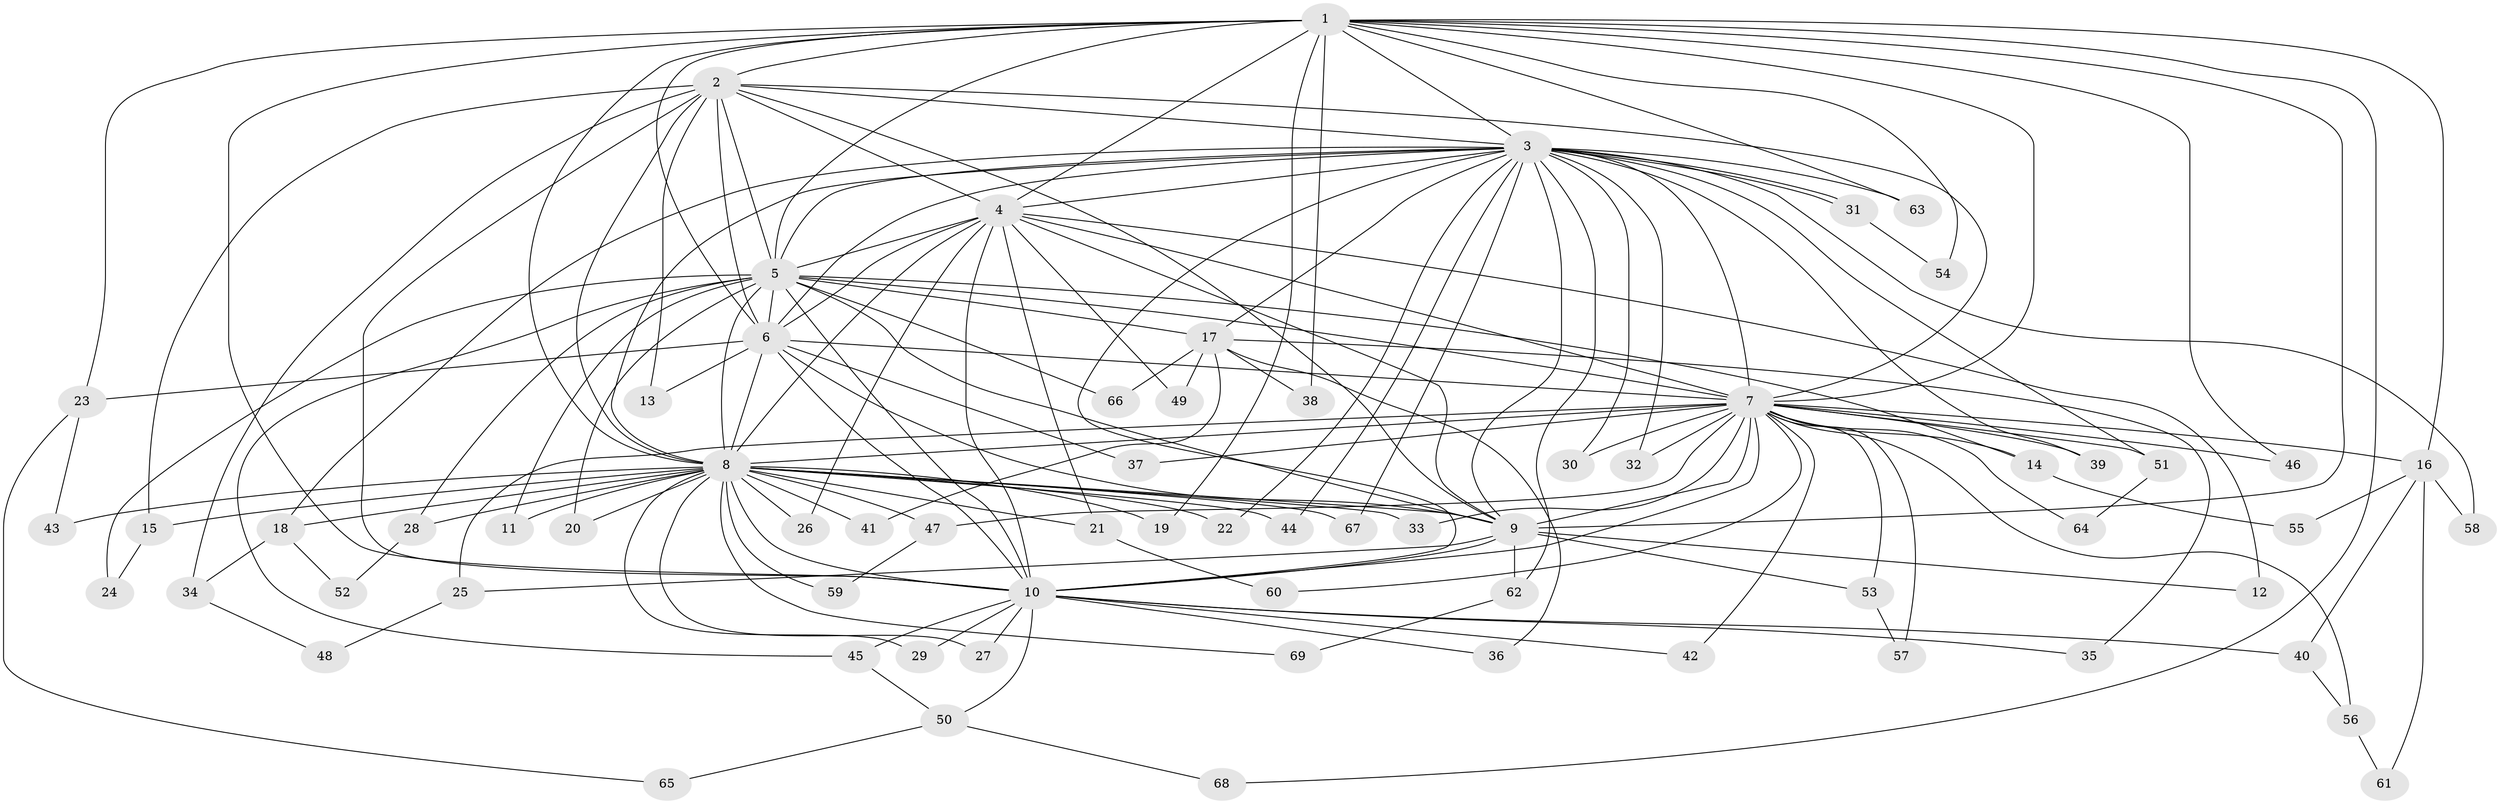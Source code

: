 // Generated by graph-tools (version 1.1) at 2025/01/03/09/25 03:01:33]
// undirected, 69 vertices, 163 edges
graph export_dot {
graph [start="1"]
  node [color=gray90,style=filled];
  1;
  2;
  3;
  4;
  5;
  6;
  7;
  8;
  9;
  10;
  11;
  12;
  13;
  14;
  15;
  16;
  17;
  18;
  19;
  20;
  21;
  22;
  23;
  24;
  25;
  26;
  27;
  28;
  29;
  30;
  31;
  32;
  33;
  34;
  35;
  36;
  37;
  38;
  39;
  40;
  41;
  42;
  43;
  44;
  45;
  46;
  47;
  48;
  49;
  50;
  51;
  52;
  53;
  54;
  55;
  56;
  57;
  58;
  59;
  60;
  61;
  62;
  63;
  64;
  65;
  66;
  67;
  68;
  69;
  1 -- 2;
  1 -- 3;
  1 -- 4;
  1 -- 5;
  1 -- 6;
  1 -- 7;
  1 -- 8;
  1 -- 9;
  1 -- 10;
  1 -- 16;
  1 -- 19;
  1 -- 23;
  1 -- 38;
  1 -- 46;
  1 -- 54;
  1 -- 63;
  1 -- 68;
  2 -- 3;
  2 -- 4;
  2 -- 5;
  2 -- 6;
  2 -- 7;
  2 -- 8;
  2 -- 9;
  2 -- 10;
  2 -- 13;
  2 -- 15;
  2 -- 34;
  3 -- 4;
  3 -- 5;
  3 -- 6;
  3 -- 7;
  3 -- 8;
  3 -- 9;
  3 -- 10;
  3 -- 17;
  3 -- 18;
  3 -- 22;
  3 -- 30;
  3 -- 31;
  3 -- 31;
  3 -- 32;
  3 -- 39;
  3 -- 44;
  3 -- 51;
  3 -- 58;
  3 -- 62;
  3 -- 63;
  3 -- 67;
  4 -- 5;
  4 -- 6;
  4 -- 7;
  4 -- 8;
  4 -- 9;
  4 -- 10;
  4 -- 12;
  4 -- 21;
  4 -- 26;
  4 -- 49;
  5 -- 6;
  5 -- 7;
  5 -- 8;
  5 -- 9;
  5 -- 10;
  5 -- 11;
  5 -- 14;
  5 -- 17;
  5 -- 20;
  5 -- 24;
  5 -- 28;
  5 -- 45;
  5 -- 66;
  6 -- 7;
  6 -- 8;
  6 -- 9;
  6 -- 10;
  6 -- 13;
  6 -- 23;
  6 -- 37;
  7 -- 8;
  7 -- 9;
  7 -- 10;
  7 -- 14;
  7 -- 16;
  7 -- 25;
  7 -- 30;
  7 -- 32;
  7 -- 33;
  7 -- 37;
  7 -- 39;
  7 -- 42;
  7 -- 46;
  7 -- 47;
  7 -- 51;
  7 -- 53;
  7 -- 56;
  7 -- 57;
  7 -- 60;
  7 -- 64;
  8 -- 9;
  8 -- 10;
  8 -- 11;
  8 -- 15;
  8 -- 18;
  8 -- 19;
  8 -- 20;
  8 -- 21;
  8 -- 22;
  8 -- 26;
  8 -- 27;
  8 -- 28;
  8 -- 29;
  8 -- 33;
  8 -- 41;
  8 -- 43;
  8 -- 44;
  8 -- 47;
  8 -- 59;
  8 -- 67;
  8 -- 69;
  9 -- 10;
  9 -- 12;
  9 -- 25;
  9 -- 53;
  9 -- 62;
  10 -- 27;
  10 -- 29;
  10 -- 35;
  10 -- 36;
  10 -- 40;
  10 -- 42;
  10 -- 45;
  10 -- 50;
  14 -- 55;
  15 -- 24;
  16 -- 40;
  16 -- 55;
  16 -- 58;
  16 -- 61;
  17 -- 35;
  17 -- 36;
  17 -- 38;
  17 -- 41;
  17 -- 49;
  17 -- 66;
  18 -- 34;
  18 -- 52;
  21 -- 60;
  23 -- 43;
  23 -- 65;
  25 -- 48;
  28 -- 52;
  31 -- 54;
  34 -- 48;
  40 -- 56;
  45 -- 50;
  47 -- 59;
  50 -- 65;
  50 -- 68;
  51 -- 64;
  53 -- 57;
  56 -- 61;
  62 -- 69;
}
